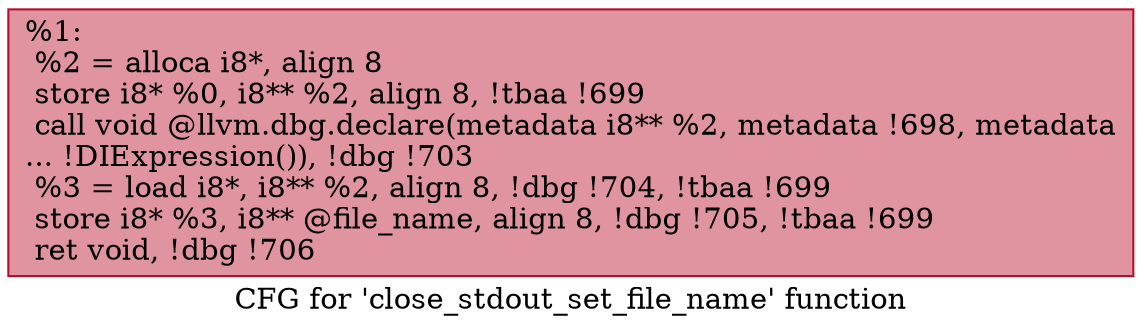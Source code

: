 digraph "CFG for 'close_stdout_set_file_name' function" {
	label="CFG for 'close_stdout_set_file_name' function";

	Node0x24b5e20 [shape=record,color="#b70d28ff", style=filled, fillcolor="#b70d2870",label="{%1:\l  %2 = alloca i8*, align 8\l  store i8* %0, i8** %2, align 8, !tbaa !699\l  call void @llvm.dbg.declare(metadata i8** %2, metadata !698, metadata\l... !DIExpression()), !dbg !703\l  %3 = load i8*, i8** %2, align 8, !dbg !704, !tbaa !699\l  store i8* %3, i8** @file_name, align 8, !dbg !705, !tbaa !699\l  ret void, !dbg !706\l}"];
}
